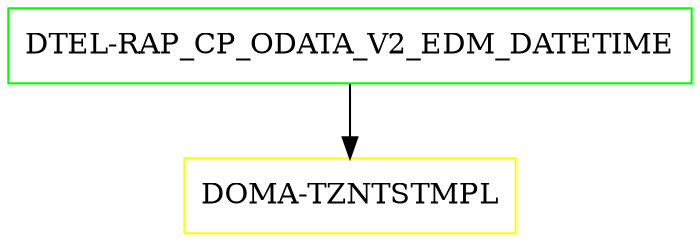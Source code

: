 digraph G {
  "DTEL-RAP_CP_ODATA_V2_EDM_DATETIME" [shape=box,color=green];
  "DOMA-TZNTSTMPL" [shape=box,color=yellow,URL="./DOMA_TZNTSTMPL.html"];
  "DTEL-RAP_CP_ODATA_V2_EDM_DATETIME" -> "DOMA-TZNTSTMPL";
}
